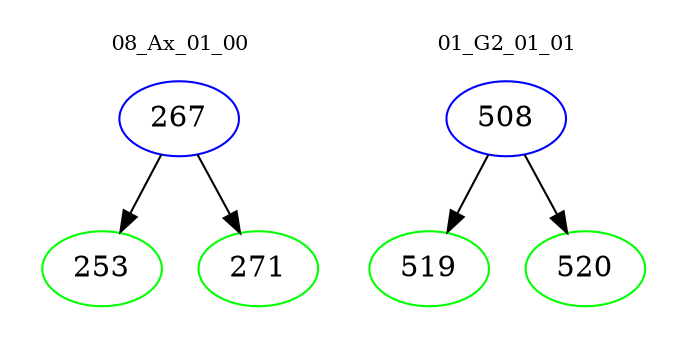 digraph{
subgraph cluster_0 {
color = white
label = "08_Ax_01_00";
fontsize=10;
T0_267 [label="267", color="blue"]
T0_267 -> T0_253 [color="black"]
T0_253 [label="253", color="green"]
T0_267 -> T0_271 [color="black"]
T0_271 [label="271", color="green"]
}
subgraph cluster_1 {
color = white
label = "01_G2_01_01";
fontsize=10;
T1_508 [label="508", color="blue"]
T1_508 -> T1_519 [color="black"]
T1_519 [label="519", color="green"]
T1_508 -> T1_520 [color="black"]
T1_520 [label="520", color="green"]
}
}
